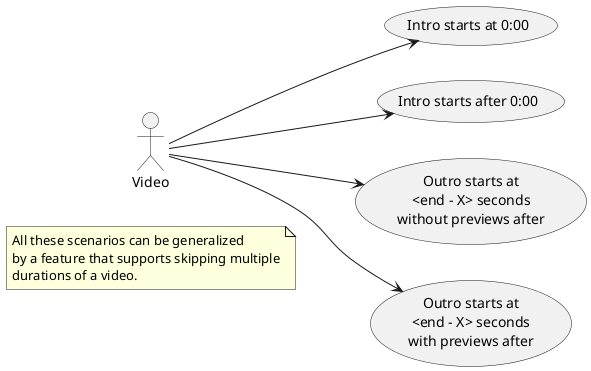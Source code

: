 @startuml "Video Intro/Outro Possibilities"
left to right direction

note as GeneralNote
    All these scenarios can be generalized
    by a feature that supports skipping multiple
    durations of a video.
end note

:Video:

(Intro starts at 0:00)
(Intro starts after 0:00)
(Outro starts at\n<end - X> seconds\nwithout previews after)
(Outro starts at\n<end - X> seconds\nwith previews after)

:Video: --> (Intro starts at 0:00)
:Video: --> (Intro starts after 0:00)
:Video: --> (Outro starts at\n<end - X> seconds\nwithout previews after)
:Video: --> (Outro starts at\n<end - X> seconds\nwith previews after)

@enduml